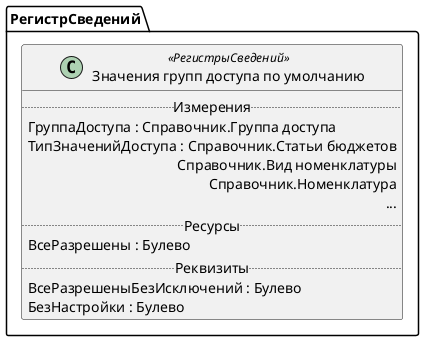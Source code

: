 ﻿@startuml ЗначенияГруппДоступаПоУмолчанию
'!include templates.wsd
'..\include templates.wsd
class РегистрСведений.ЗначенияГруппДоступаПоУмолчанию as "Значения групп доступа по умолчанию" <<РегистрыСведений>>
{
..Измерения..
ГруппаДоступа : Справочник.Группа доступа
ТипЗначенийДоступа : Справочник.Статьи бюджетов\rСправочник.Вид номенклатуры\rСправочник.Номенклатура\r...
..Ресурсы..
ВсеРазрешены : Булево
..Реквизиты..
ВсеРазрешеныБезИсключений : Булево
БезНастройки : Булево
}
@enduml

